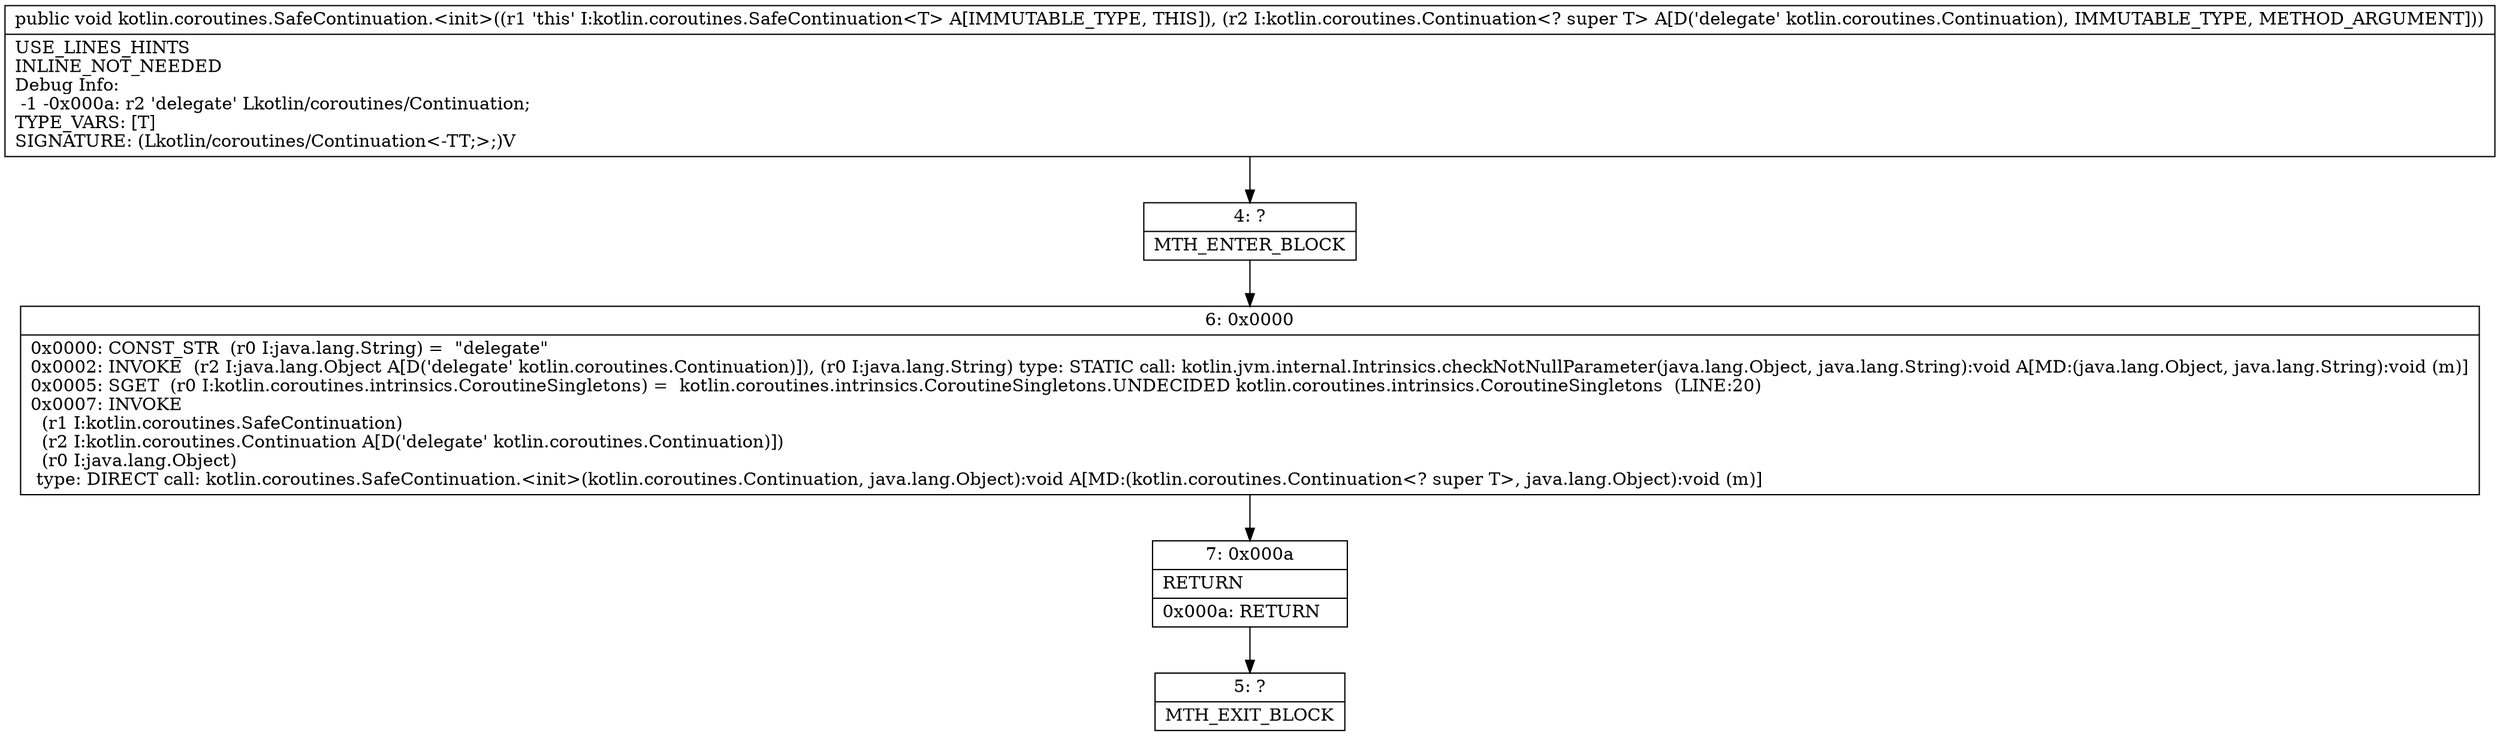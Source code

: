 digraph "CFG forkotlin.coroutines.SafeContinuation.\<init\>(Lkotlin\/coroutines\/Continuation;)V" {
Node_4 [shape=record,label="{4\:\ ?|MTH_ENTER_BLOCK\l}"];
Node_6 [shape=record,label="{6\:\ 0x0000|0x0000: CONST_STR  (r0 I:java.lang.String) =  \"delegate\" \l0x0002: INVOKE  (r2 I:java.lang.Object A[D('delegate' kotlin.coroutines.Continuation)]), (r0 I:java.lang.String) type: STATIC call: kotlin.jvm.internal.Intrinsics.checkNotNullParameter(java.lang.Object, java.lang.String):void A[MD:(java.lang.Object, java.lang.String):void (m)]\l0x0005: SGET  (r0 I:kotlin.coroutines.intrinsics.CoroutineSingletons) =  kotlin.coroutines.intrinsics.CoroutineSingletons.UNDECIDED kotlin.coroutines.intrinsics.CoroutineSingletons  (LINE:20)\l0x0007: INVOKE  \l  (r1 I:kotlin.coroutines.SafeContinuation)\l  (r2 I:kotlin.coroutines.Continuation A[D('delegate' kotlin.coroutines.Continuation)])\l  (r0 I:java.lang.Object)\l type: DIRECT call: kotlin.coroutines.SafeContinuation.\<init\>(kotlin.coroutines.Continuation, java.lang.Object):void A[MD:(kotlin.coroutines.Continuation\<? super T\>, java.lang.Object):void (m)]\l}"];
Node_7 [shape=record,label="{7\:\ 0x000a|RETURN\l|0x000a: RETURN   \l}"];
Node_5 [shape=record,label="{5\:\ ?|MTH_EXIT_BLOCK\l}"];
MethodNode[shape=record,label="{public void kotlin.coroutines.SafeContinuation.\<init\>((r1 'this' I:kotlin.coroutines.SafeContinuation\<T\> A[IMMUTABLE_TYPE, THIS]), (r2 I:kotlin.coroutines.Continuation\<? super T\> A[D('delegate' kotlin.coroutines.Continuation), IMMUTABLE_TYPE, METHOD_ARGUMENT]))  | USE_LINES_HINTS\lINLINE_NOT_NEEDED\lDebug Info:\l  \-1 \-0x000a: r2 'delegate' Lkotlin\/coroutines\/Continuation;\lTYPE_VARS: [T]\lSIGNATURE: (Lkotlin\/coroutines\/Continuation\<\-TT;\>;)V\l}"];
MethodNode -> Node_4;Node_4 -> Node_6;
Node_6 -> Node_7;
Node_7 -> Node_5;
}


